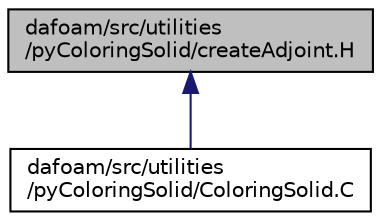 digraph "dafoam/src/utilities/pyColoringSolid/createAdjoint.H"
{
  bgcolor="transparent";
  edge [fontname="Helvetica",fontsize="10",labelfontname="Helvetica",labelfontsize="10"];
  node [fontname="Helvetica",fontsize="10",shape=record];
  Node1 [label="dafoam/src/utilities\l/pyColoringSolid/createAdjoint.H",height=0.2,width=0.4,color="black", fillcolor="grey75", style="filled", fontcolor="black"];
  Node1 -> Node2 [dir="back",color="midnightblue",fontsize="10",style="solid",fontname="Helvetica"];
  Node2 [label="dafoam/src/utilities\l/pyColoringSolid/ColoringSolid.C",height=0.2,width=0.4,color="black",URL="$ColoringSolid_8C.html"];
}
